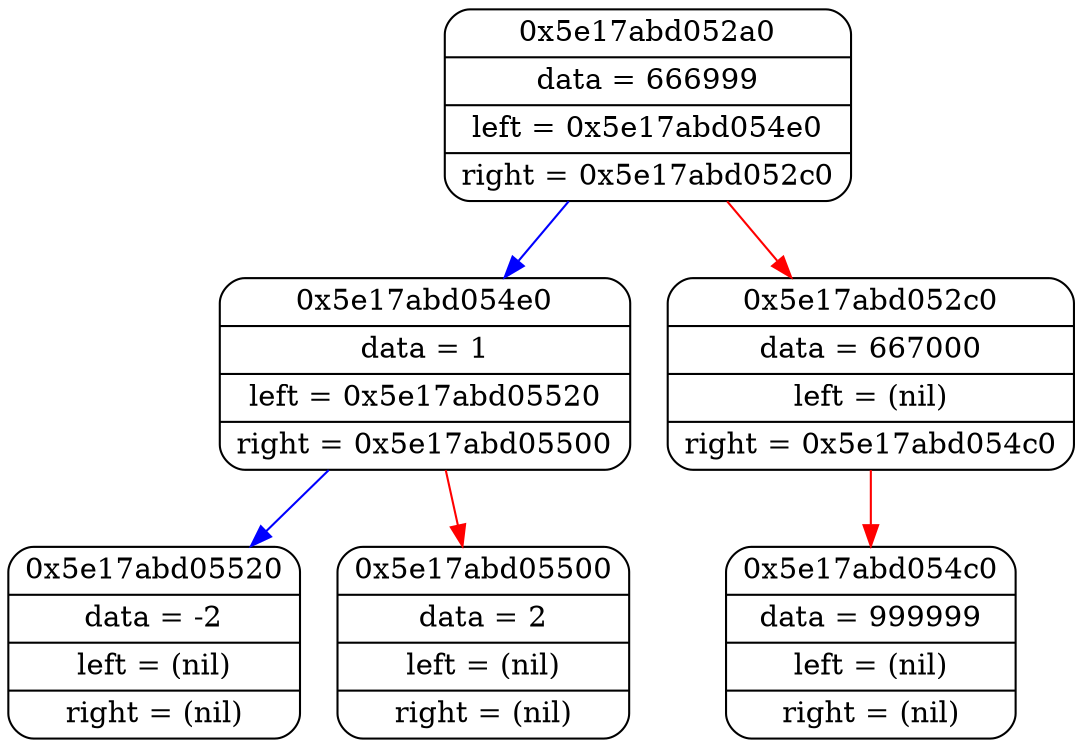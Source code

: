 digraph G
	{
	node0x5e17abd052a0 [shape=Mrecord; label = " {0x5e17abd052a0| data = 666999 | left = 0x5e17abd054e0 | right = 0x5e17abd052c0 }"];
	node0x5e17abd054e0 [shape=Mrecord; label = " {0x5e17abd054e0| data = 1 | left = 0x5e17abd05520 | right = 0x5e17abd05500 }"];
	node0x5e17abd05520 [shape=Mrecord; label = " {0x5e17abd05520| data = -2 | left = (nil) | right = (nil) }"];
	node0x5e17abd05500 [shape=Mrecord; label = " {0x5e17abd05500| data = 2 | left = (nil) | right = (nil) }"];
	node0x5e17abd052c0 [shape=Mrecord; label = " {0x5e17abd052c0| data = 667000 | left = (nil) | right = 0x5e17abd054c0 }"];
	node0x5e17abd054c0 [shape=Mrecord; label = " {0x5e17abd054c0| data = 999999 | left = (nil) | right = (nil) }"];
	
	node0x5e17abd052a0 -> node0x5e17abd054e0 [color = blue;]
	node0x5e17abd054e0 -> node0x5e17abd05520 [color = blue;]
	node0x5e17abd054e0 -> node0x5e17abd05500 [color = red;]
	node0x5e17abd052a0 -> node0x5e17abd052c0 [color = red;]
	node0x5e17abd052c0 -> node0x5e17abd054c0 [color = red;]
	}